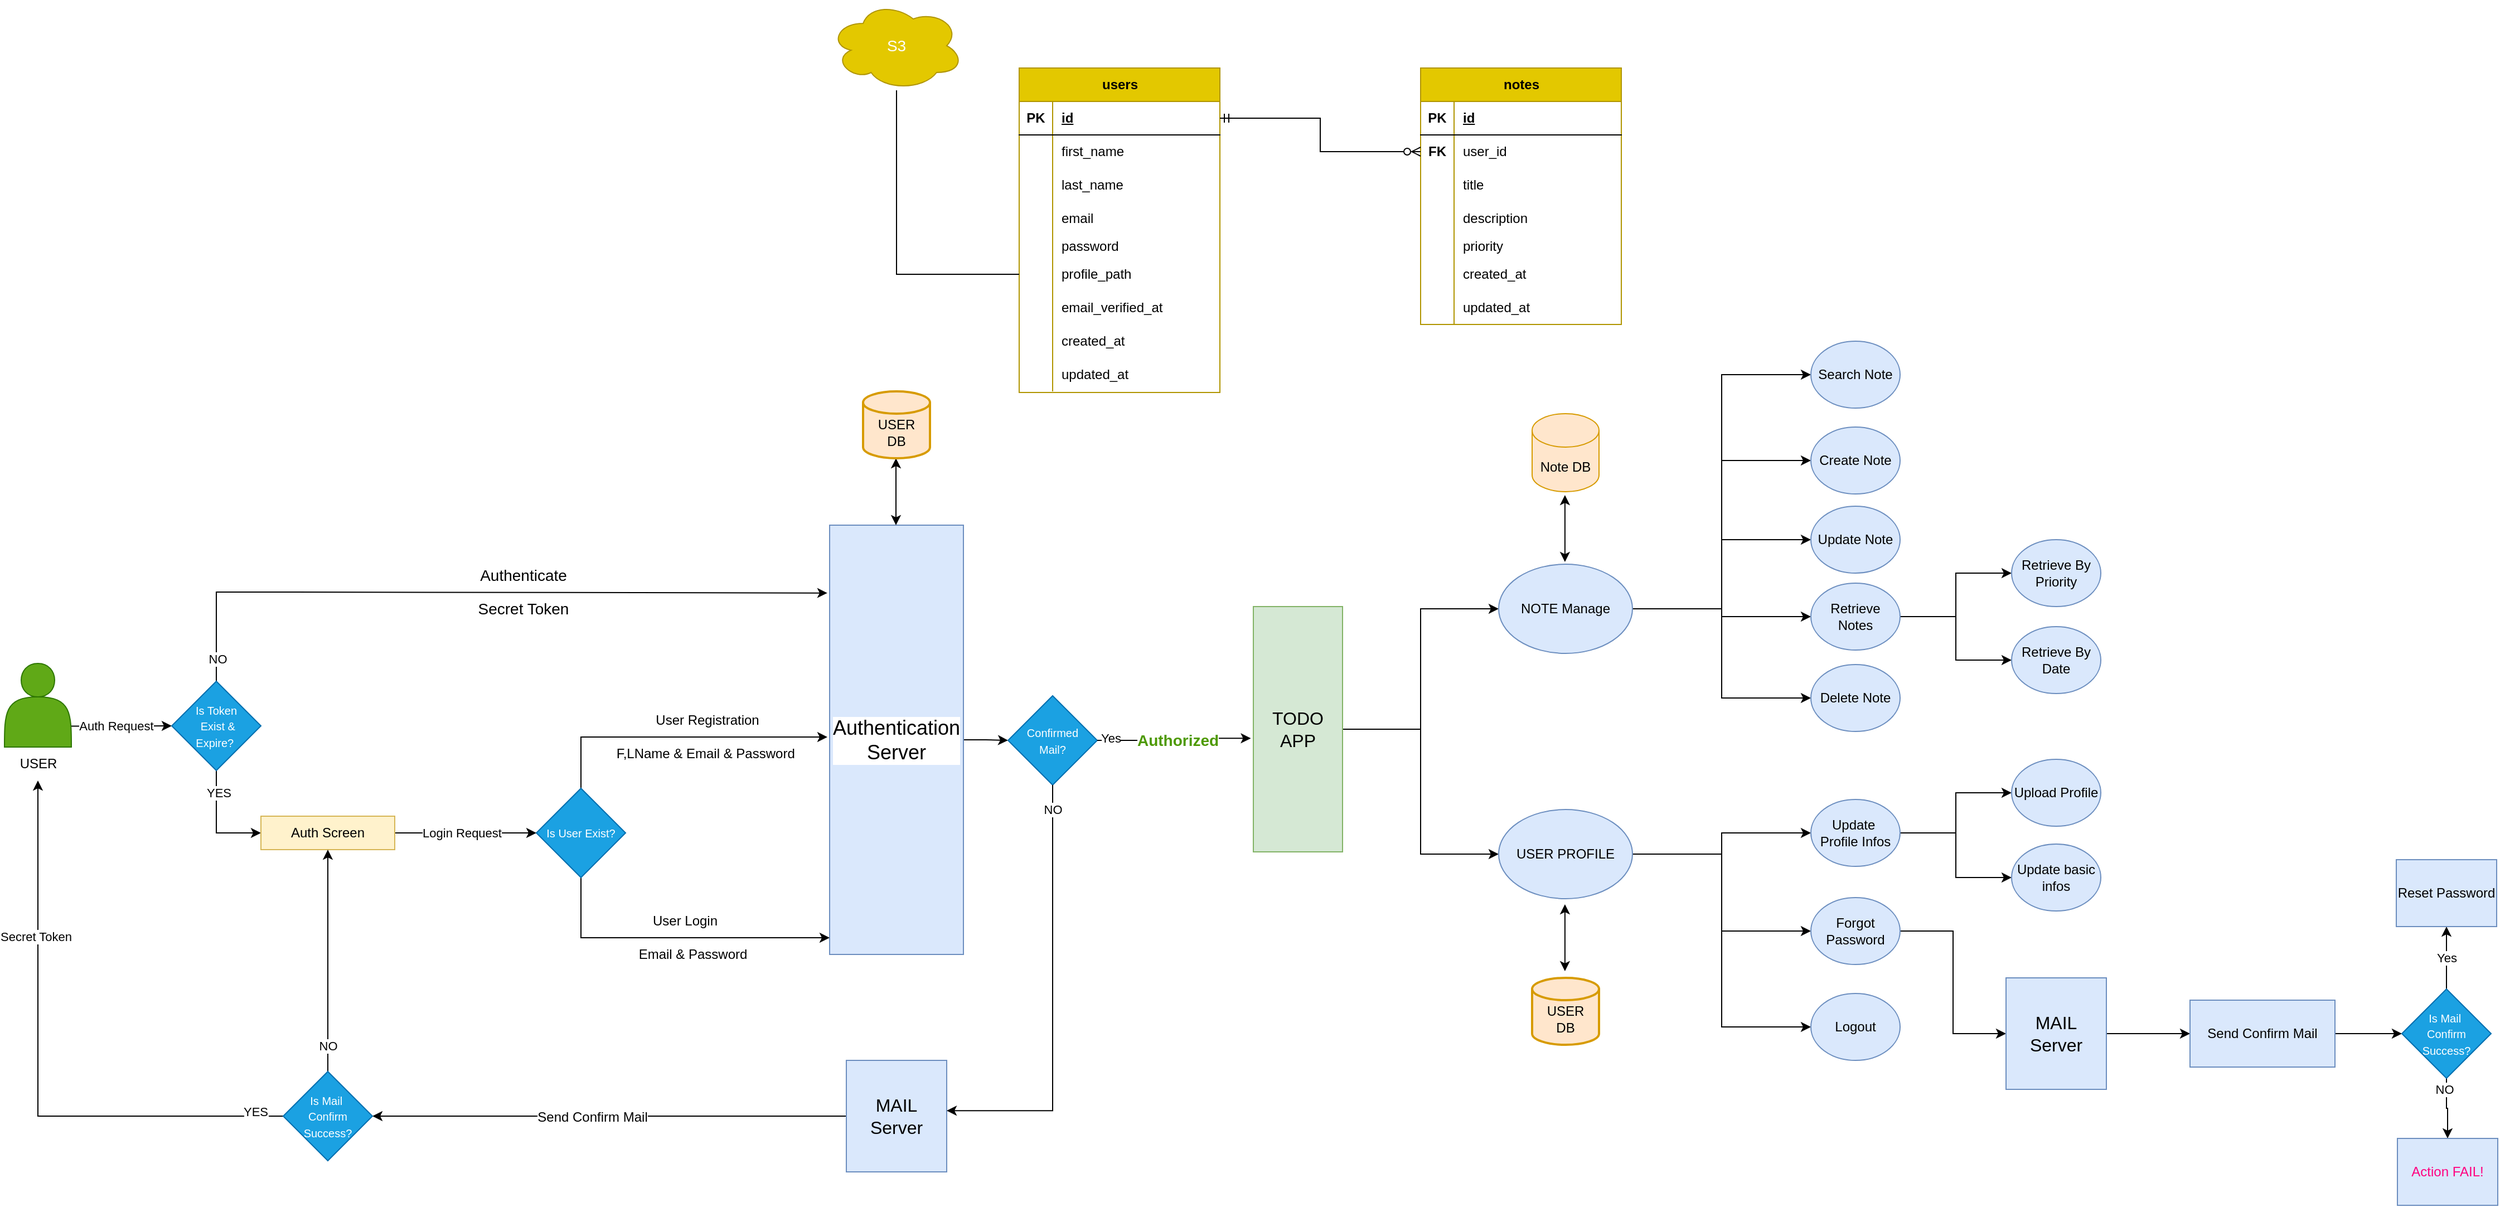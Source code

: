 <mxfile version="24.7.13">
  <diagram name="Page-1" id="9LBjDhXcqxdZdZAu7jUv">
    <mxGraphModel dx="1876" dy="1676" grid="1" gridSize="10" guides="1" tooltips="1" connect="1" arrows="1" fold="1" page="1" pageScale="1" pageWidth="850" pageHeight="1100" math="0" shadow="0">
      <root>
        <mxCell id="0" />
        <mxCell id="1" parent="0" />
        <mxCell id="25DXGSUmXVS9__8GqDEa-127" style="edgeStyle=orthogonalEdgeStyle;rounded=0;orthogonalLoop=1;jettySize=auto;html=1;exitX=1;exitY=0.75;exitDx=0;exitDy=0;entryX=0;entryY=0.5;entryDx=0;entryDy=0;" parent="1" source="25DXGSUmXVS9__8GqDEa-2" target="25DXGSUmXVS9__8GqDEa-125" edge="1">
          <mxGeometry relative="1" as="geometry">
            <Array as="points">
              <mxPoint x="-220" y="140" />
            </Array>
          </mxGeometry>
        </mxCell>
        <mxCell id="25DXGSUmXVS9__8GqDEa-165" value="Auth Request" style="edgeLabel;html=1;align=center;verticalAlign=middle;resizable=0;points=[];" parent="25DXGSUmXVS9__8GqDEa-127" vertex="1" connectable="0">
          <mxGeometry x="-0.267" relative="1" as="geometry">
            <mxPoint x="7" as="offset" />
          </mxGeometry>
        </mxCell>
        <mxCell id="25DXGSUmXVS9__8GqDEa-2" value="" style="shape=actor;whiteSpace=wrap;html=1;fillColor=#60a917;fontColor=#ffffff;strokeColor=#2D7600;" parent="1" vertex="1">
          <mxGeometry x="-290" y="84" width="60" height="75" as="geometry" />
        </mxCell>
        <mxCell id="ZvzzXFBq8UBPMC4j89Qv-6" style="edgeStyle=orthogonalEdgeStyle;rounded=0;orthogonalLoop=1;jettySize=auto;html=1;entryX=0;entryY=0.5;entryDx=0;entryDy=0;" parent="1" source="25DXGSUmXVS9__8GqDEa-11" target="ZvzzXFBq8UBPMC4j89Qv-1" edge="1">
          <mxGeometry relative="1" as="geometry" />
        </mxCell>
        <mxCell id="25DXGSUmXVS9__8GqDEa-11" value="&lt;font style=&quot;font-size: 18px;&quot;&gt;Authentication&lt;/font&gt;&lt;div&gt;&lt;font style=&quot;font-size: 18px;&quot;&gt;Server&lt;/font&gt;&lt;/div&gt;" style="rounded=0;whiteSpace=wrap;html=1;labelBackgroundColor=default;fillColor=#dae8fc;strokeColor=#6c8ebf;" parent="1" vertex="1">
          <mxGeometry x="450" y="-40" width="120" height="385" as="geometry" />
        </mxCell>
        <mxCell id="25DXGSUmXVS9__8GqDEa-37" value="USER" style="text;html=1;align=center;verticalAlign=middle;resizable=0;points=[];autosize=1;strokeColor=none;fillColor=none;" parent="1" vertex="1">
          <mxGeometry x="-290" y="159" width="60" height="30" as="geometry" />
        </mxCell>
        <mxCell id="25DXGSUmXVS9__8GqDEa-65" value="users" style="shape=table;startSize=30;container=1;collapsible=1;childLayout=tableLayout;fixedRows=1;rowLines=0;fontStyle=1;align=center;resizeLast=1;html=1;fillColor=#e3c800;fontColor=#000000;strokeColor=#B09500;" parent="1" vertex="1">
          <mxGeometry x="620" y="-450" width="180" height="291" as="geometry" />
        </mxCell>
        <mxCell id="25DXGSUmXVS9__8GqDEa-66" value="" style="shape=tableRow;horizontal=0;startSize=0;swimlaneHead=0;swimlaneBody=0;fillColor=none;collapsible=0;dropTarget=0;points=[[0,0.5],[1,0.5]];portConstraint=eastwest;top=0;left=0;right=0;bottom=1;" parent="25DXGSUmXVS9__8GqDEa-65" vertex="1">
          <mxGeometry y="30" width="180" height="30" as="geometry" />
        </mxCell>
        <mxCell id="25DXGSUmXVS9__8GqDEa-67" value="PK" style="shape=partialRectangle;connectable=0;fillColor=none;top=0;left=0;bottom=0;right=0;fontStyle=1;overflow=hidden;whiteSpace=wrap;html=1;" parent="25DXGSUmXVS9__8GqDEa-66" vertex="1">
          <mxGeometry width="30" height="30" as="geometry">
            <mxRectangle width="30" height="30" as="alternateBounds" />
          </mxGeometry>
        </mxCell>
        <mxCell id="25DXGSUmXVS9__8GqDEa-68" value="id" style="shape=partialRectangle;connectable=0;fillColor=none;top=0;left=0;bottom=0;right=0;align=left;spacingLeft=6;fontStyle=5;overflow=hidden;whiteSpace=wrap;html=1;" parent="25DXGSUmXVS9__8GqDEa-66" vertex="1">
          <mxGeometry x="30" width="150" height="30" as="geometry">
            <mxRectangle width="150" height="30" as="alternateBounds" />
          </mxGeometry>
        </mxCell>
        <mxCell id="25DXGSUmXVS9__8GqDEa-69" value="" style="shape=tableRow;horizontal=0;startSize=0;swimlaneHead=0;swimlaneBody=0;fillColor=none;collapsible=0;dropTarget=0;points=[[0,0.5],[1,0.5]];portConstraint=eastwest;top=0;left=0;right=0;bottom=0;" parent="25DXGSUmXVS9__8GqDEa-65" vertex="1">
          <mxGeometry y="60" width="180" height="30" as="geometry" />
        </mxCell>
        <mxCell id="25DXGSUmXVS9__8GqDEa-70" value="" style="shape=partialRectangle;connectable=0;fillColor=none;top=0;left=0;bottom=0;right=0;editable=1;overflow=hidden;whiteSpace=wrap;html=1;" parent="25DXGSUmXVS9__8GqDEa-69" vertex="1">
          <mxGeometry width="30" height="30" as="geometry">
            <mxRectangle width="30" height="30" as="alternateBounds" />
          </mxGeometry>
        </mxCell>
        <mxCell id="25DXGSUmXVS9__8GqDEa-71" value="first_name" style="shape=partialRectangle;connectable=0;fillColor=none;top=0;left=0;bottom=0;right=0;align=left;spacingLeft=6;overflow=hidden;whiteSpace=wrap;html=1;" parent="25DXGSUmXVS9__8GqDEa-69" vertex="1">
          <mxGeometry x="30" width="150" height="30" as="geometry">
            <mxRectangle width="150" height="30" as="alternateBounds" />
          </mxGeometry>
        </mxCell>
        <mxCell id="25DXGSUmXVS9__8GqDEa-281" value="" style="shape=tableRow;horizontal=0;startSize=0;swimlaneHead=0;swimlaneBody=0;fillColor=none;collapsible=0;dropTarget=0;points=[[0,0.5],[1,0.5]];portConstraint=eastwest;top=0;left=0;right=0;bottom=0;" parent="25DXGSUmXVS9__8GqDEa-65" vertex="1">
          <mxGeometry y="90" width="180" height="30" as="geometry" />
        </mxCell>
        <mxCell id="25DXGSUmXVS9__8GqDEa-282" value="" style="shape=partialRectangle;connectable=0;fillColor=none;top=0;left=0;bottom=0;right=0;editable=1;overflow=hidden;whiteSpace=wrap;html=1;" parent="25DXGSUmXVS9__8GqDEa-281" vertex="1">
          <mxGeometry width="30" height="30" as="geometry">
            <mxRectangle width="30" height="30" as="alternateBounds" />
          </mxGeometry>
        </mxCell>
        <mxCell id="25DXGSUmXVS9__8GqDEa-283" value="last_name" style="shape=partialRectangle;connectable=0;fillColor=none;top=0;left=0;bottom=0;right=0;align=left;spacingLeft=6;overflow=hidden;whiteSpace=wrap;html=1;" parent="25DXGSUmXVS9__8GqDEa-281" vertex="1">
          <mxGeometry x="30" width="150" height="30" as="geometry">
            <mxRectangle width="150" height="30" as="alternateBounds" />
          </mxGeometry>
        </mxCell>
        <mxCell id="25DXGSUmXVS9__8GqDEa-72" value="" style="shape=tableRow;horizontal=0;startSize=0;swimlaneHead=0;swimlaneBody=0;fillColor=none;collapsible=0;dropTarget=0;points=[[0,0.5],[1,0.5]];portConstraint=eastwest;top=0;left=0;right=0;bottom=0;" parent="25DXGSUmXVS9__8GqDEa-65" vertex="1">
          <mxGeometry y="120" width="180" height="30" as="geometry" />
        </mxCell>
        <mxCell id="25DXGSUmXVS9__8GqDEa-73" value="" style="shape=partialRectangle;connectable=0;fillColor=none;top=0;left=0;bottom=0;right=0;editable=1;overflow=hidden;whiteSpace=wrap;html=1;" parent="25DXGSUmXVS9__8GqDEa-72" vertex="1">
          <mxGeometry width="30" height="30" as="geometry">
            <mxRectangle width="30" height="30" as="alternateBounds" />
          </mxGeometry>
        </mxCell>
        <mxCell id="25DXGSUmXVS9__8GqDEa-74" value="email" style="shape=partialRectangle;connectable=0;fillColor=none;top=0;left=0;bottom=0;right=0;align=left;spacingLeft=6;overflow=hidden;whiteSpace=wrap;html=1;" parent="25DXGSUmXVS9__8GqDEa-72" vertex="1">
          <mxGeometry x="30" width="150" height="30" as="geometry">
            <mxRectangle width="150" height="30" as="alternateBounds" />
          </mxGeometry>
        </mxCell>
        <mxCell id="25DXGSUmXVS9__8GqDEa-78" value="" style="shape=tableRow;horizontal=0;startSize=0;swimlaneHead=0;swimlaneBody=0;fillColor=none;collapsible=0;dropTarget=0;points=[[0,0.5],[1,0.5]];portConstraint=eastwest;top=0;left=0;right=0;bottom=0;" parent="25DXGSUmXVS9__8GqDEa-65" vertex="1">
          <mxGeometry y="150" width="180" height="20" as="geometry" />
        </mxCell>
        <mxCell id="25DXGSUmXVS9__8GqDEa-79" value="" style="shape=partialRectangle;connectable=0;fillColor=none;top=0;left=0;bottom=0;right=0;editable=1;overflow=hidden;whiteSpace=wrap;html=1;" parent="25DXGSUmXVS9__8GqDEa-78" vertex="1">
          <mxGeometry width="30" height="20" as="geometry">
            <mxRectangle width="30" height="20" as="alternateBounds" />
          </mxGeometry>
        </mxCell>
        <mxCell id="25DXGSUmXVS9__8GqDEa-80" value="password" style="shape=partialRectangle;connectable=0;fillColor=none;top=0;left=0;bottom=0;right=0;align=left;spacingLeft=6;overflow=hidden;whiteSpace=wrap;html=1;" parent="25DXGSUmXVS9__8GqDEa-78" vertex="1">
          <mxGeometry x="30" width="150" height="20" as="geometry">
            <mxRectangle width="150" height="20" as="alternateBounds" />
          </mxGeometry>
        </mxCell>
        <mxCell id="25DXGSUmXVS9__8GqDEa-75" value="" style="shape=tableRow;horizontal=0;startSize=0;swimlaneHead=0;swimlaneBody=0;fillColor=none;collapsible=0;dropTarget=0;points=[[0,0.5],[1,0.5]];portConstraint=eastwest;top=0;left=0;right=0;bottom=0;" parent="25DXGSUmXVS9__8GqDEa-65" vertex="1">
          <mxGeometry y="170" width="180" height="30" as="geometry" />
        </mxCell>
        <mxCell id="25DXGSUmXVS9__8GqDEa-76" value="" style="shape=partialRectangle;connectable=0;fillColor=none;top=0;left=0;bottom=0;right=0;editable=1;overflow=hidden;whiteSpace=wrap;html=1;" parent="25DXGSUmXVS9__8GqDEa-75" vertex="1">
          <mxGeometry width="30" height="30" as="geometry">
            <mxRectangle width="30" height="30" as="alternateBounds" />
          </mxGeometry>
        </mxCell>
        <mxCell id="25DXGSUmXVS9__8GqDEa-77" value="profile_path" style="shape=partialRectangle;connectable=0;fillColor=none;top=0;left=0;bottom=0;right=0;align=left;spacingLeft=6;overflow=hidden;whiteSpace=wrap;html=1;" parent="25DXGSUmXVS9__8GqDEa-75" vertex="1">
          <mxGeometry x="30" width="150" height="30" as="geometry">
            <mxRectangle width="150" height="30" as="alternateBounds" />
          </mxGeometry>
        </mxCell>
        <mxCell id="WSLgMjREckrNI2W9BbeF-1" value="" style="shape=tableRow;horizontal=0;startSize=0;swimlaneHead=0;swimlaneBody=0;fillColor=none;collapsible=0;dropTarget=0;points=[[0,0.5],[1,0.5]];portConstraint=eastwest;top=0;left=0;right=0;bottom=0;" vertex="1" parent="25DXGSUmXVS9__8GqDEa-65">
          <mxGeometry y="200" width="180" height="30" as="geometry" />
        </mxCell>
        <mxCell id="WSLgMjREckrNI2W9BbeF-2" value="" style="shape=partialRectangle;connectable=0;fillColor=none;top=0;left=0;bottom=0;right=0;editable=1;overflow=hidden;whiteSpace=wrap;html=1;" vertex="1" parent="WSLgMjREckrNI2W9BbeF-1">
          <mxGeometry width="30" height="30" as="geometry">
            <mxRectangle width="30" height="30" as="alternateBounds" />
          </mxGeometry>
        </mxCell>
        <mxCell id="WSLgMjREckrNI2W9BbeF-3" value="email_verified_at" style="shape=partialRectangle;connectable=0;fillColor=none;top=0;left=0;bottom=0;right=0;align=left;spacingLeft=6;overflow=hidden;whiteSpace=wrap;html=1;" vertex="1" parent="WSLgMjREckrNI2W9BbeF-1">
          <mxGeometry x="30" width="150" height="30" as="geometry">
            <mxRectangle width="150" height="30" as="alternateBounds" />
          </mxGeometry>
        </mxCell>
        <mxCell id="25DXGSUmXVS9__8GqDEa-287" value="" style="shape=tableRow;horizontal=0;startSize=0;swimlaneHead=0;swimlaneBody=0;fillColor=none;collapsible=0;dropTarget=0;points=[[0,0.5],[1,0.5]];portConstraint=eastwest;top=0;left=0;right=0;bottom=0;" parent="25DXGSUmXVS9__8GqDEa-65" vertex="1">
          <mxGeometry y="230" width="180" height="30" as="geometry" />
        </mxCell>
        <mxCell id="25DXGSUmXVS9__8GqDEa-288" value="" style="shape=partialRectangle;connectable=0;fillColor=none;top=0;left=0;bottom=0;right=0;editable=1;overflow=hidden;whiteSpace=wrap;html=1;" parent="25DXGSUmXVS9__8GqDEa-287" vertex="1">
          <mxGeometry width="30" height="30" as="geometry">
            <mxRectangle width="30" height="30" as="alternateBounds" />
          </mxGeometry>
        </mxCell>
        <mxCell id="25DXGSUmXVS9__8GqDEa-289" value="created_at" style="shape=partialRectangle;connectable=0;fillColor=none;top=0;left=0;bottom=0;right=0;align=left;spacingLeft=6;overflow=hidden;whiteSpace=wrap;html=1;" parent="25DXGSUmXVS9__8GqDEa-287" vertex="1">
          <mxGeometry x="30" width="150" height="30" as="geometry">
            <mxRectangle width="150" height="30" as="alternateBounds" />
          </mxGeometry>
        </mxCell>
        <mxCell id="25DXGSUmXVS9__8GqDEa-290" value="" style="shape=tableRow;horizontal=0;startSize=0;swimlaneHead=0;swimlaneBody=0;fillColor=none;collapsible=0;dropTarget=0;points=[[0,0.5],[1,0.5]];portConstraint=eastwest;top=0;left=0;right=0;bottom=0;" parent="25DXGSUmXVS9__8GqDEa-65" vertex="1">
          <mxGeometry y="260" width="180" height="30" as="geometry" />
        </mxCell>
        <mxCell id="25DXGSUmXVS9__8GqDEa-291" value="" style="shape=partialRectangle;connectable=0;fillColor=none;top=0;left=0;bottom=0;right=0;editable=1;overflow=hidden;whiteSpace=wrap;html=1;" parent="25DXGSUmXVS9__8GqDEa-290" vertex="1">
          <mxGeometry width="30" height="30" as="geometry">
            <mxRectangle width="30" height="30" as="alternateBounds" />
          </mxGeometry>
        </mxCell>
        <mxCell id="25DXGSUmXVS9__8GqDEa-292" value="updated_at" style="shape=partialRectangle;connectable=0;fillColor=none;top=0;left=0;bottom=0;right=0;align=left;spacingLeft=6;overflow=hidden;whiteSpace=wrap;html=1;" parent="25DXGSUmXVS9__8GqDEa-290" vertex="1">
          <mxGeometry x="30" width="150" height="30" as="geometry">
            <mxRectangle width="150" height="30" as="alternateBounds" />
          </mxGeometry>
        </mxCell>
        <mxCell id="25DXGSUmXVS9__8GqDEa-88" value="" style="endArrow=classic;startArrow=classic;html=1;rounded=0;" parent="1" edge="1">
          <mxGeometry width="50" height="50" relative="1" as="geometry">
            <mxPoint x="509.5" y="-40" as="sourcePoint" />
            <mxPoint x="509.5" y="-100" as="targetPoint" />
            <Array as="points">
              <mxPoint x="509.5" y="-70" />
            </Array>
          </mxGeometry>
        </mxCell>
        <mxCell id="25DXGSUmXVS9__8GqDEa-90" value="&lt;div&gt;&lt;br&gt;&lt;/div&gt;USER　DB" style="strokeWidth=2;html=1;shape=mxgraph.flowchart.database;whiteSpace=wrap;fillColor=#ffe6cc;strokeColor=#d79b00;" parent="1" vertex="1">
          <mxGeometry x="480" y="-160" width="60" height="60" as="geometry" />
        </mxCell>
        <mxCell id="25DXGSUmXVS9__8GqDEa-106" style="edgeStyle=orthogonalEdgeStyle;rounded=0;orthogonalLoop=1;jettySize=auto;html=1;exitX=0.5;exitY=0;exitDx=0;exitDy=0;" parent="1" source="25DXGSUmXVS9__8GqDEa-101" edge="1">
          <mxGeometry relative="1" as="geometry">
            <mxPoint x="448" y="150" as="targetPoint" />
            <mxPoint x="230" y="190" as="sourcePoint" />
            <Array as="points">
              <mxPoint x="227" y="150" />
            </Array>
          </mxGeometry>
        </mxCell>
        <mxCell id="25DXGSUmXVS9__8GqDEa-107" style="edgeStyle=orthogonalEdgeStyle;rounded=0;orthogonalLoop=1;jettySize=auto;html=1;" parent="1" source="25DXGSUmXVS9__8GqDEa-101" edge="1">
          <mxGeometry relative="1" as="geometry">
            <mxPoint x="450" y="330" as="targetPoint" />
            <Array as="points">
              <mxPoint x="227" y="330" />
              <mxPoint x="450" y="330" />
            </Array>
          </mxGeometry>
        </mxCell>
        <mxCell id="25DXGSUmXVS9__8GqDEa-101" value="&lt;font style=&quot;font-size: 10px;&quot;&gt;Is User Exist?&lt;/font&gt;" style="rhombus;whiteSpace=wrap;html=1;fillColor=#1ba1e2;strokeColor=#006EAF;fontColor=#ffffff;" parent="1" vertex="1">
          <mxGeometry x="187" y="196" width="80" height="80" as="geometry" />
        </mxCell>
        <mxCell id="25DXGSUmXVS9__8GqDEa-113" value="User Registration" style="text;html=1;align=center;verticalAlign=middle;resizable=0;points=[];autosize=1;strokeColor=none;fillColor=none;" parent="1" vertex="1">
          <mxGeometry x="280" y="120" width="120" height="30" as="geometry" />
        </mxCell>
        <mxCell id="25DXGSUmXVS9__8GqDEa-114" value="User Login" style="text;html=1;align=center;verticalAlign=middle;resizable=0;points=[];autosize=1;strokeColor=none;fillColor=none;" parent="1" vertex="1">
          <mxGeometry x="280" y="300" width="80" height="30" as="geometry" />
        </mxCell>
        <mxCell id="25DXGSUmXVS9__8GqDEa-116" value="F,LName &amp;amp; Email &amp;amp; Password&amp;nbsp;" style="text;html=1;align=center;verticalAlign=middle;resizable=0;points=[];autosize=1;strokeColor=none;fillColor=none;" parent="1" vertex="1">
          <mxGeometry x="245" y="150" width="190" height="30" as="geometry" />
        </mxCell>
        <mxCell id="25DXGSUmXVS9__8GqDEa-117" value="Email &amp;amp; Password" style="text;html=1;align=center;verticalAlign=middle;resizable=0;points=[];autosize=1;strokeColor=none;fillColor=none;" parent="1" vertex="1">
          <mxGeometry x="267" y="330" width="120" height="30" as="geometry" />
        </mxCell>
        <mxCell id="25DXGSUmXVS9__8GqDEa-130" style="edgeStyle=orthogonalEdgeStyle;rounded=0;orthogonalLoop=1;jettySize=auto;html=1;entryX=-0.017;entryY=0.158;entryDx=0;entryDy=0;entryPerimeter=0;" parent="1" source="25DXGSUmXVS9__8GqDEa-125" target="25DXGSUmXVS9__8GqDEa-11" edge="1">
          <mxGeometry relative="1" as="geometry">
            <mxPoint x="430" y="20" as="targetPoint" />
            <Array as="points">
              <mxPoint x="-30" y="20" />
              <mxPoint x="70" y="20" />
            </Array>
          </mxGeometry>
        </mxCell>
        <mxCell id="25DXGSUmXVS9__8GqDEa-134" value="NO" style="edgeLabel;html=1;align=center;verticalAlign=middle;resizable=0;points=[];" parent="25DXGSUmXVS9__8GqDEa-130" vertex="1" connectable="0">
          <mxGeometry x="-0.933" y="-1" relative="1" as="geometry">
            <mxPoint y="1" as="offset" />
          </mxGeometry>
        </mxCell>
        <mxCell id="25DXGSUmXVS9__8GqDEa-160" style="edgeStyle=orthogonalEdgeStyle;rounded=0;orthogonalLoop=1;jettySize=auto;html=1;exitX=0.5;exitY=1;exitDx=0;exitDy=0;entryX=0;entryY=0.5;entryDx=0;entryDy=0;" parent="1" source="25DXGSUmXVS9__8GqDEa-125" target="25DXGSUmXVS9__8GqDEa-159" edge="1">
          <mxGeometry relative="1" as="geometry">
            <mxPoint x="-100" y="280" as="targetPoint" />
          </mxGeometry>
        </mxCell>
        <mxCell id="25DXGSUmXVS9__8GqDEa-163" value="YES" style="edgeLabel;html=1;align=center;verticalAlign=middle;resizable=0;points=[];" parent="25DXGSUmXVS9__8GqDEa-160" vertex="1" connectable="0">
          <mxGeometry x="-0.615" y="2" relative="1" as="geometry">
            <mxPoint y="1" as="offset" />
          </mxGeometry>
        </mxCell>
        <mxCell id="25DXGSUmXVS9__8GqDEa-125" value="&lt;font style=&quot;font-size: 10px;&quot;&gt;Is Token&lt;/font&gt;&lt;div&gt;&lt;font style=&quot;font-size: 10px;&quot;&gt;&amp;nbsp;Exist &amp;amp;&lt;/font&gt;&lt;/div&gt;&lt;div&gt;&lt;font style=&quot;font-size: 10px;&quot;&gt;Expire?&amp;nbsp;&lt;/font&gt;&lt;/div&gt;" style="rhombus;whiteSpace=wrap;html=1;fillColor=#1ba1e2;fontColor=#ffffff;strokeColor=#006EAF;" parent="1" vertex="1">
          <mxGeometry x="-140" y="100" width="80" height="80" as="geometry" />
        </mxCell>
        <mxCell id="25DXGSUmXVS9__8GqDEa-161" style="edgeStyle=orthogonalEdgeStyle;rounded=0;orthogonalLoop=1;jettySize=auto;html=1;entryX=0;entryY=0.5;entryDx=0;entryDy=0;" parent="1" source="25DXGSUmXVS9__8GqDEa-159" target="25DXGSUmXVS9__8GqDEa-101" edge="1">
          <mxGeometry relative="1" as="geometry" />
        </mxCell>
        <mxCell id="25DXGSUmXVS9__8GqDEa-162" value="Login Request" style="edgeLabel;html=1;align=center;verticalAlign=middle;resizable=0;points=[];" parent="25DXGSUmXVS9__8GqDEa-161" vertex="1" connectable="0">
          <mxGeometry x="-0.215" relative="1" as="geometry">
            <mxPoint x="10" as="offset" />
          </mxGeometry>
        </mxCell>
        <mxCell id="25DXGSUmXVS9__8GqDEa-159" value="Auth Screen" style="rounded=0;whiteSpace=wrap;html=1;fillColor=#fff2cc;strokeColor=#d6b656;" parent="1" vertex="1">
          <mxGeometry x="-60" y="221" width="120" height="30" as="geometry" />
        </mxCell>
        <mxCell id="25DXGSUmXVS9__8GqDEa-177" style="edgeStyle=orthogonalEdgeStyle;rounded=0;orthogonalLoop=1;jettySize=auto;html=1;" parent="1" source="25DXGSUmXVS9__8GqDEa-167" target="25DXGSUmXVS9__8GqDEa-176" edge="1">
          <mxGeometry relative="1" as="geometry" />
        </mxCell>
        <mxCell id="25DXGSUmXVS9__8GqDEa-178" style="edgeStyle=orthogonalEdgeStyle;rounded=0;orthogonalLoop=1;jettySize=auto;html=1;entryX=0;entryY=0.5;entryDx=0;entryDy=0;" parent="1" source="25DXGSUmXVS9__8GqDEa-167" target="25DXGSUmXVS9__8GqDEa-175" edge="1">
          <mxGeometry relative="1" as="geometry" />
        </mxCell>
        <mxCell id="25DXGSUmXVS9__8GqDEa-167" value="&lt;font size=&quot;3&quot;&gt;TODO APP&lt;/font&gt;" style="rounded=0;whiteSpace=wrap;html=1;fillColor=#d5e8d4;strokeColor=#82b366;" parent="1" vertex="1">
          <mxGeometry x="830" y="33" width="80" height="220" as="geometry" />
        </mxCell>
        <mxCell id="25DXGSUmXVS9__8GqDEa-171" value="&lt;font style=&quot;font-size: 14px;&quot;&gt;Authenticate&lt;/font&gt;" style="text;html=1;align=center;verticalAlign=middle;resizable=0;points=[];autosize=1;strokeColor=none;fillColor=none;" parent="1" vertex="1">
          <mxGeometry x="125" y="-10" width="100" height="30" as="geometry" />
        </mxCell>
        <mxCell id="25DXGSUmXVS9__8GqDEa-172" value="&lt;font style=&quot;font-size: 14px;&quot;&gt;Secret Token&lt;/font&gt;" style="text;html=1;align=center;verticalAlign=middle;resizable=0;points=[];autosize=1;strokeColor=none;fillColor=none;" parent="1" vertex="1">
          <mxGeometry x="125" y="20" width="100" height="30" as="geometry" />
        </mxCell>
        <mxCell id="25DXGSUmXVS9__8GqDEa-196" style="edgeStyle=orthogonalEdgeStyle;rounded=0;orthogonalLoop=1;jettySize=auto;html=1;entryX=0;entryY=0.5;entryDx=0;entryDy=0;" parent="1" source="25DXGSUmXVS9__8GqDEa-175" target="25DXGSUmXVS9__8GqDEa-184" edge="1">
          <mxGeometry relative="1" as="geometry">
            <mxPoint x="1280" y="-100" as="targetPoint" />
          </mxGeometry>
        </mxCell>
        <mxCell id="25DXGSUmXVS9__8GqDEa-200" style="edgeStyle=orthogonalEdgeStyle;rounded=0;orthogonalLoop=1;jettySize=auto;html=1;" parent="1" source="25DXGSUmXVS9__8GqDEa-175" target="25DXGSUmXVS9__8GqDEa-185" edge="1">
          <mxGeometry relative="1" as="geometry" />
        </mxCell>
        <mxCell id="25DXGSUmXVS9__8GqDEa-201" style="edgeStyle=orthogonalEdgeStyle;rounded=0;orthogonalLoop=1;jettySize=auto;html=1;" parent="1" source="25DXGSUmXVS9__8GqDEa-175" target="25DXGSUmXVS9__8GqDEa-186" edge="1">
          <mxGeometry relative="1" as="geometry" />
        </mxCell>
        <mxCell id="25DXGSUmXVS9__8GqDEa-202" style="edgeStyle=orthogonalEdgeStyle;rounded=0;orthogonalLoop=1;jettySize=auto;html=1;entryX=0;entryY=0.5;entryDx=0;entryDy=0;" parent="1" source="25DXGSUmXVS9__8GqDEa-175" target="25DXGSUmXVS9__8GqDEa-187" edge="1">
          <mxGeometry relative="1" as="geometry" />
        </mxCell>
        <mxCell id="25DXGSUmXVS9__8GqDEa-304" style="edgeStyle=orthogonalEdgeStyle;rounded=0;orthogonalLoop=1;jettySize=auto;html=1;entryX=0;entryY=0.5;entryDx=0;entryDy=0;" parent="1" source="25DXGSUmXVS9__8GqDEa-175" target="25DXGSUmXVS9__8GqDEa-303" edge="1">
          <mxGeometry relative="1" as="geometry" />
        </mxCell>
        <mxCell id="25DXGSUmXVS9__8GqDEa-175" value="NOTE Manage" style="ellipse;whiteSpace=wrap;html=1;fillColor=#dae8fc;strokeColor=#6c8ebf;" parent="1" vertex="1">
          <mxGeometry x="1050" y="-5" width="120" height="80" as="geometry" />
        </mxCell>
        <mxCell id="25DXGSUmXVS9__8GqDEa-205" style="edgeStyle=orthogonalEdgeStyle;rounded=0;orthogonalLoop=1;jettySize=auto;html=1;entryX=0;entryY=0.5;entryDx=0;entryDy=0;" parent="1" source="25DXGSUmXVS9__8GqDEa-176" target="25DXGSUmXVS9__8GqDEa-191" edge="1">
          <mxGeometry relative="1" as="geometry" />
        </mxCell>
        <mxCell id="25DXGSUmXVS9__8GqDEa-206" style="edgeStyle=orthogonalEdgeStyle;rounded=0;orthogonalLoop=1;jettySize=auto;html=1;entryX=0;entryY=0.5;entryDx=0;entryDy=0;" parent="1" source="25DXGSUmXVS9__8GqDEa-176" target="25DXGSUmXVS9__8GqDEa-192" edge="1">
          <mxGeometry relative="1" as="geometry" />
        </mxCell>
        <mxCell id="25DXGSUmXVS9__8GqDEa-210" style="edgeStyle=orthogonalEdgeStyle;rounded=0;orthogonalLoop=1;jettySize=auto;html=1;entryX=0;entryY=0.5;entryDx=0;entryDy=0;" parent="1" source="25DXGSUmXVS9__8GqDEa-176" target="25DXGSUmXVS9__8GqDEa-209" edge="1">
          <mxGeometry relative="1" as="geometry" />
        </mxCell>
        <mxCell id="25DXGSUmXVS9__8GqDEa-176" value="USER PROFILE" style="ellipse;whiteSpace=wrap;html=1;fillColor=#dae8fc;strokeColor=#6c8ebf;" parent="1" vertex="1">
          <mxGeometry x="1050" y="215" width="120" height="80" as="geometry" />
        </mxCell>
        <mxCell id="25DXGSUmXVS9__8GqDEa-179" value="Note DB" style="shape=cylinder3;whiteSpace=wrap;html=1;boundedLbl=1;backgroundOutline=1;size=15;fillColor=#ffe6cc;strokeColor=#d79b00;" parent="1" vertex="1">
          <mxGeometry x="1080" y="-140" width="60" height="70" as="geometry" />
        </mxCell>
        <mxCell id="25DXGSUmXVS9__8GqDEa-180" value="" style="endArrow=classic;startArrow=classic;html=1;rounded=0;" parent="1" edge="1">
          <mxGeometry width="50" height="50" relative="1" as="geometry">
            <mxPoint x="1109.44" y="-7" as="sourcePoint" />
            <mxPoint x="1109.44" y="-67" as="targetPoint" />
            <Array as="points">
              <mxPoint x="1109.44" y="-37" />
            </Array>
          </mxGeometry>
        </mxCell>
        <mxCell id="25DXGSUmXVS9__8GqDEa-181" value="&lt;div&gt;&lt;br&gt;&lt;/div&gt;USER　DB" style="strokeWidth=2;html=1;shape=mxgraph.flowchart.database;whiteSpace=wrap;fillColor=#ffe6cc;strokeColor=#d79b00;" parent="1" vertex="1">
          <mxGeometry x="1080" y="366" width="60" height="60" as="geometry" />
        </mxCell>
        <mxCell id="25DXGSUmXVS9__8GqDEa-182" value="" style="endArrow=classic;startArrow=classic;html=1;rounded=0;" parent="1" edge="1">
          <mxGeometry width="50" height="50" relative="1" as="geometry">
            <mxPoint x="1109.44" y="360" as="sourcePoint" />
            <mxPoint x="1109.44" y="300" as="targetPoint" />
            <Array as="points">
              <mxPoint x="1109.44" y="330" />
            </Array>
          </mxGeometry>
        </mxCell>
        <mxCell id="25DXGSUmXVS9__8GqDEa-184" value="Create Note" style="ellipse;whiteSpace=wrap;html=1;fillColor=#dae8fc;strokeColor=#6c8ebf;" parent="1" vertex="1">
          <mxGeometry x="1330" y="-128" width="80" height="60" as="geometry" />
        </mxCell>
        <mxCell id="25DXGSUmXVS9__8GqDEa-185" value="Update Note" style="ellipse;whiteSpace=wrap;html=1;fillColor=#dae8fc;strokeColor=#6c8ebf;" parent="1" vertex="1">
          <mxGeometry x="1330" y="-57" width="80" height="60" as="geometry" />
        </mxCell>
        <mxCell id="25DXGSUmXVS9__8GqDEa-203" style="edgeStyle=orthogonalEdgeStyle;rounded=0;orthogonalLoop=1;jettySize=auto;html=1;entryX=0;entryY=0.5;entryDx=0;entryDy=0;" parent="1" source="25DXGSUmXVS9__8GqDEa-186" target="25DXGSUmXVS9__8GqDEa-189" edge="1">
          <mxGeometry relative="1" as="geometry" />
        </mxCell>
        <mxCell id="25DXGSUmXVS9__8GqDEa-204" style="edgeStyle=orthogonalEdgeStyle;rounded=0;orthogonalLoop=1;jettySize=auto;html=1;entryX=0;entryY=0.5;entryDx=0;entryDy=0;" parent="1" source="25DXGSUmXVS9__8GqDEa-186" target="25DXGSUmXVS9__8GqDEa-190" edge="1">
          <mxGeometry relative="1" as="geometry" />
        </mxCell>
        <mxCell id="25DXGSUmXVS9__8GqDEa-186" value="Retrieve Notes" style="ellipse;whiteSpace=wrap;html=1;fillColor=#dae8fc;strokeColor=#6c8ebf;" parent="1" vertex="1">
          <mxGeometry x="1330" y="12" width="80" height="60" as="geometry" />
        </mxCell>
        <mxCell id="25DXGSUmXVS9__8GqDEa-187" value="Delete Note" style="ellipse;whiteSpace=wrap;html=1;fillColor=#dae8fc;strokeColor=#6c8ebf;" parent="1" vertex="1">
          <mxGeometry x="1330" y="85" width="80" height="60" as="geometry" />
        </mxCell>
        <mxCell id="25DXGSUmXVS9__8GqDEa-189" value="Retrieve By Priority" style="ellipse;whiteSpace=wrap;html=1;fillColor=#dae8fc;strokeColor=#6c8ebf;" parent="1" vertex="1">
          <mxGeometry x="1510" y="-27" width="80" height="60" as="geometry" />
        </mxCell>
        <mxCell id="25DXGSUmXVS9__8GqDEa-190" value="Retrieve By Date" style="ellipse;whiteSpace=wrap;html=1;fillColor=#dae8fc;strokeColor=#6c8ebf;" parent="1" vertex="1">
          <mxGeometry x="1510" y="51" width="80" height="60" as="geometry" />
        </mxCell>
        <mxCell id="25DXGSUmXVS9__8GqDEa-207" style="edgeStyle=orthogonalEdgeStyle;rounded=0;orthogonalLoop=1;jettySize=auto;html=1;entryX=0;entryY=0.5;entryDx=0;entryDy=0;" parent="1" source="25DXGSUmXVS9__8GqDEa-191" target="25DXGSUmXVS9__8GqDEa-193" edge="1">
          <mxGeometry relative="1" as="geometry" />
        </mxCell>
        <mxCell id="25DXGSUmXVS9__8GqDEa-208" style="edgeStyle=orthogonalEdgeStyle;rounded=0;orthogonalLoop=1;jettySize=auto;html=1;entryX=0;entryY=0.5;entryDx=0;entryDy=0;" parent="1" source="25DXGSUmXVS9__8GqDEa-191" target="25DXGSUmXVS9__8GqDEa-194" edge="1">
          <mxGeometry relative="1" as="geometry" />
        </mxCell>
        <mxCell id="25DXGSUmXVS9__8GqDEa-191" value="Update&amp;nbsp;&lt;div&gt;Profile Infos&lt;/div&gt;" style="ellipse;whiteSpace=wrap;html=1;fillColor=#dae8fc;strokeColor=#6c8ebf;" parent="1" vertex="1">
          <mxGeometry x="1330" y="206" width="80" height="60" as="geometry" />
        </mxCell>
        <mxCell id="25DXGSUmXVS9__8GqDEa-222" style="edgeStyle=orthogonalEdgeStyle;rounded=0;orthogonalLoop=1;jettySize=auto;html=1;entryX=0;entryY=0.5;entryDx=0;entryDy=0;" parent="1" source="25DXGSUmXVS9__8GqDEa-192" target="25DXGSUmXVS9__8GqDEa-221" edge="1">
          <mxGeometry relative="1" as="geometry" />
        </mxCell>
        <mxCell id="25DXGSUmXVS9__8GqDEa-192" value="Forgot Password" style="ellipse;whiteSpace=wrap;html=1;fillColor=#dae8fc;strokeColor=#6c8ebf;" parent="1" vertex="1">
          <mxGeometry x="1330" y="294" width="80" height="60" as="geometry" />
        </mxCell>
        <mxCell id="25DXGSUmXVS9__8GqDEa-193" value="Upload Profile" style="ellipse;whiteSpace=wrap;html=1;fillColor=#dae8fc;strokeColor=#6c8ebf;" parent="1" vertex="1">
          <mxGeometry x="1510" y="170" width="80" height="60" as="geometry" />
        </mxCell>
        <mxCell id="25DXGSUmXVS9__8GqDEa-194" value="Update basic infos" style="ellipse;whiteSpace=wrap;html=1;fillColor=#dae8fc;strokeColor=#6c8ebf;" parent="1" vertex="1">
          <mxGeometry x="1510" y="246" width="80" height="60" as="geometry" />
        </mxCell>
        <mxCell id="25DXGSUmXVS9__8GqDEa-209" value="Logout" style="ellipse;whiteSpace=wrap;html=1;fillColor=#dae8fc;strokeColor=#6c8ebf;" parent="1" vertex="1">
          <mxGeometry x="1330" y="380" width="80" height="60" as="geometry" />
        </mxCell>
        <mxCell id="25DXGSUmXVS9__8GqDEa-213" style="edgeStyle=orthogonalEdgeStyle;rounded=0;orthogonalLoop=1;jettySize=auto;html=1;entryX=1;entryY=0.5;entryDx=0;entryDy=0;" parent="1" source="25DXGSUmXVS9__8GqDEa-211" target="25DXGSUmXVS9__8GqDEa-212" edge="1">
          <mxGeometry relative="1" as="geometry" />
        </mxCell>
        <mxCell id="25DXGSUmXVS9__8GqDEa-214" value="&lt;font style=&quot;font-size: 12px;&quot;&gt;Send Confirm Mail&lt;/font&gt;" style="edgeLabel;html=1;align=center;verticalAlign=middle;resizable=0;points=[];" parent="25DXGSUmXVS9__8GqDEa-213" vertex="1" connectable="0">
          <mxGeometry x="0.075" y="1" relative="1" as="geometry">
            <mxPoint as="offset" />
          </mxGeometry>
        </mxCell>
        <mxCell id="25DXGSUmXVS9__8GqDEa-211" value="&lt;font size=&quot;3&quot;&gt;MAIL Server&lt;/font&gt;" style="rounded=0;whiteSpace=wrap;html=1;fillColor=#dae8fc;strokeColor=#6c8ebf;" parent="1" vertex="1">
          <mxGeometry x="465" y="440" width="90" height="100" as="geometry" />
        </mxCell>
        <mxCell id="25DXGSUmXVS9__8GqDEa-215" style="edgeStyle=orthogonalEdgeStyle;rounded=0;orthogonalLoop=1;jettySize=auto;html=1;entryX=0.5;entryY=1;entryDx=0;entryDy=0;" parent="1" source="25DXGSUmXVS9__8GqDEa-212" target="25DXGSUmXVS9__8GqDEa-159" edge="1">
          <mxGeometry relative="1" as="geometry" />
        </mxCell>
        <mxCell id="25DXGSUmXVS9__8GqDEa-216" value="NO" style="edgeLabel;html=1;align=center;verticalAlign=middle;resizable=0;points=[];" parent="25DXGSUmXVS9__8GqDEa-215" vertex="1" connectable="0">
          <mxGeometry x="-0.139" y="1" relative="1" as="geometry">
            <mxPoint x="1" y="62" as="offset" />
          </mxGeometry>
        </mxCell>
        <mxCell id="25DXGSUmXVS9__8GqDEa-217" style="edgeStyle=orthogonalEdgeStyle;rounded=0;orthogonalLoop=1;jettySize=auto;html=1;" parent="1" source="25DXGSUmXVS9__8GqDEa-212" target="25DXGSUmXVS9__8GqDEa-37" edge="1">
          <mxGeometry relative="1" as="geometry" />
        </mxCell>
        <mxCell id="25DXGSUmXVS9__8GqDEa-218" value="YES" style="edgeLabel;html=1;align=center;verticalAlign=middle;resizable=0;points=[];" parent="25DXGSUmXVS9__8GqDEa-217" vertex="1" connectable="0">
          <mxGeometry x="-0.904" y="-4" relative="1" as="geometry">
            <mxPoint as="offset" />
          </mxGeometry>
        </mxCell>
        <mxCell id="25DXGSUmXVS9__8GqDEa-219" value="Secret Token" style="edgeLabel;html=1;align=center;verticalAlign=middle;resizable=0;points=[];" parent="25DXGSUmXVS9__8GqDEa-217" vertex="1" connectable="0">
          <mxGeometry x="0.461" y="2" relative="1" as="geometry">
            <mxPoint y="-1" as="offset" />
          </mxGeometry>
        </mxCell>
        <mxCell id="25DXGSUmXVS9__8GqDEa-212" value="&lt;span style=&quot;font-size: 10px;&quot;&gt;Is Mail&amp;nbsp;&lt;/span&gt;&lt;div&gt;&lt;span style=&quot;font-size: 10px;&quot;&gt;Confirm&lt;/span&gt;&lt;div&gt;&lt;span style=&quot;font-size: 10px;&quot;&gt;Success?&lt;/span&gt;&lt;/div&gt;&lt;/div&gt;" style="rhombus;whiteSpace=wrap;html=1;fillColor=#1ba1e2;fontColor=#ffffff;strokeColor=#006EAF;" parent="1" vertex="1">
          <mxGeometry x="-40" y="450" width="80" height="80" as="geometry" />
        </mxCell>
        <mxCell id="25DXGSUmXVS9__8GqDEa-225" style="edgeStyle=orthogonalEdgeStyle;rounded=0;orthogonalLoop=1;jettySize=auto;html=1;entryX=0;entryY=0.5;entryDx=0;entryDy=0;" parent="1" source="25DXGSUmXVS9__8GqDEa-221" target="25DXGSUmXVS9__8GqDEa-224" edge="1">
          <mxGeometry relative="1" as="geometry" />
        </mxCell>
        <mxCell id="25DXGSUmXVS9__8GqDEa-221" value="&lt;font size=&quot;3&quot;&gt;MAIL Server&lt;/font&gt;" style="rounded=0;whiteSpace=wrap;html=1;fillColor=#dae8fc;strokeColor=#6c8ebf;" parent="1" vertex="1">
          <mxGeometry x="1505" y="366" width="90" height="100" as="geometry" />
        </mxCell>
        <mxCell id="25DXGSUmXVS9__8GqDEa-227" style="edgeStyle=orthogonalEdgeStyle;rounded=0;orthogonalLoop=1;jettySize=auto;html=1;entryX=0;entryY=0.5;entryDx=0;entryDy=0;" parent="1" source="25DXGSUmXVS9__8GqDEa-224" target="25DXGSUmXVS9__8GqDEa-226" edge="1">
          <mxGeometry relative="1" as="geometry" />
        </mxCell>
        <mxCell id="25DXGSUmXVS9__8GqDEa-224" value="Send Confirm Mail" style="rounded=0;whiteSpace=wrap;html=1;fillColor=#dae8fc;strokeColor=#6c8ebf;" parent="1" vertex="1">
          <mxGeometry x="1670" y="386" width="130" height="60" as="geometry" />
        </mxCell>
        <mxCell id="25DXGSUmXVS9__8GqDEa-230" value="Yes" style="edgeStyle=orthogonalEdgeStyle;rounded=0;orthogonalLoop=1;jettySize=auto;html=1;entryX=0.5;entryY=1;entryDx=0;entryDy=0;" parent="1" source="25DXGSUmXVS9__8GqDEa-226" target="25DXGSUmXVS9__8GqDEa-229" edge="1">
          <mxGeometry relative="1" as="geometry" />
        </mxCell>
        <mxCell id="25DXGSUmXVS9__8GqDEa-233" style="edgeStyle=orthogonalEdgeStyle;rounded=0;orthogonalLoop=1;jettySize=auto;html=1;entryX=0.5;entryY=0;entryDx=0;entryDy=0;" parent="1" source="25DXGSUmXVS9__8GqDEa-226" target="25DXGSUmXVS9__8GqDEa-232" edge="1">
          <mxGeometry relative="1" as="geometry" />
        </mxCell>
        <mxCell id="25DXGSUmXVS9__8GqDEa-236" value="NO" style="edgeLabel;html=1;align=center;verticalAlign=middle;resizable=0;points=[];" parent="25DXGSUmXVS9__8GqDEa-233" vertex="1" connectable="0">
          <mxGeometry x="-0.65" y="-2" relative="1" as="geometry">
            <mxPoint as="offset" />
          </mxGeometry>
        </mxCell>
        <mxCell id="25DXGSUmXVS9__8GqDEa-226" value="&lt;span style=&quot;font-size: 10px;&quot;&gt;Is Mail&amp;nbsp;&lt;/span&gt;&lt;div&gt;&lt;span style=&quot;font-size: 10px;&quot;&gt;Confirm&lt;/span&gt;&lt;div&gt;&lt;span style=&quot;font-size: 10px;&quot;&gt;Success?&lt;/span&gt;&lt;/div&gt;&lt;/div&gt;" style="rhombus;whiteSpace=wrap;html=1;fillColor=#1ba1e2;fontColor=#ffffff;strokeColor=#006EAF;" parent="1" vertex="1">
          <mxGeometry x="1860" y="376" width="80" height="80" as="geometry" />
        </mxCell>
        <mxCell id="25DXGSUmXVS9__8GqDEa-229" value="Reset Password" style="rounded=0;whiteSpace=wrap;html=1;fillColor=#dae8fc;strokeColor=#6c8ebf;" parent="1" vertex="1">
          <mxGeometry x="1855" y="260" width="90" height="60" as="geometry" />
        </mxCell>
        <mxCell id="25DXGSUmXVS9__8GqDEa-232" value="&lt;font color=&quot;#ff0080&quot;&gt;Action FAIL!&lt;/font&gt;" style="rounded=0;whiteSpace=wrap;html=1;fillColor=#dae8fc;strokeColor=#6c8ebf;" parent="1" vertex="1">
          <mxGeometry x="1856" y="510" width="90" height="60" as="geometry" />
        </mxCell>
        <mxCell id="25DXGSUmXVS9__8GqDEa-237" value="notes" style="shape=table;startSize=30;container=1;collapsible=1;childLayout=tableLayout;fixedRows=1;rowLines=0;fontStyle=1;align=center;resizeLast=1;html=1;fillColor=#e3c800;fontColor=#000000;strokeColor=#B09500;" parent="1" vertex="1">
          <mxGeometry x="980" y="-450" width="180" height="230" as="geometry" />
        </mxCell>
        <mxCell id="25DXGSUmXVS9__8GqDEa-238" value="" style="shape=tableRow;horizontal=0;startSize=0;swimlaneHead=0;swimlaneBody=0;fillColor=none;collapsible=0;dropTarget=0;points=[[0,0.5],[1,0.5]];portConstraint=eastwest;top=0;left=0;right=0;bottom=1;" parent="25DXGSUmXVS9__8GqDEa-237" vertex="1">
          <mxGeometry y="30" width="180" height="30" as="geometry" />
        </mxCell>
        <mxCell id="25DXGSUmXVS9__8GqDEa-239" value="PK" style="shape=partialRectangle;connectable=0;fillColor=none;top=0;left=0;bottom=0;right=0;fontStyle=1;overflow=hidden;whiteSpace=wrap;html=1;" parent="25DXGSUmXVS9__8GqDEa-238" vertex="1">
          <mxGeometry width="30" height="30" as="geometry">
            <mxRectangle width="30" height="30" as="alternateBounds" />
          </mxGeometry>
        </mxCell>
        <mxCell id="25DXGSUmXVS9__8GqDEa-240" value="id" style="shape=partialRectangle;connectable=0;fillColor=none;top=0;left=0;bottom=0;right=0;align=left;spacingLeft=6;fontStyle=5;overflow=hidden;whiteSpace=wrap;html=1;" parent="25DXGSUmXVS9__8GqDEa-238" vertex="1">
          <mxGeometry x="30" width="150" height="30" as="geometry">
            <mxRectangle width="150" height="30" as="alternateBounds" />
          </mxGeometry>
        </mxCell>
        <mxCell id="25DXGSUmXVS9__8GqDEa-241" value="" style="shape=tableRow;horizontal=0;startSize=0;swimlaneHead=0;swimlaneBody=0;fillColor=none;collapsible=0;dropTarget=0;points=[[0,0.5],[1,0.5]];portConstraint=eastwest;top=0;left=0;right=0;bottom=0;" parent="25DXGSUmXVS9__8GqDEa-237" vertex="1">
          <mxGeometry y="60" width="180" height="30" as="geometry" />
        </mxCell>
        <mxCell id="25DXGSUmXVS9__8GqDEa-242" value="&lt;b&gt;FK&lt;/b&gt;" style="shape=partialRectangle;connectable=0;fillColor=none;top=0;left=0;bottom=0;right=0;editable=1;overflow=hidden;whiteSpace=wrap;html=1;" parent="25DXGSUmXVS9__8GqDEa-241" vertex="1">
          <mxGeometry width="30" height="30" as="geometry">
            <mxRectangle width="30" height="30" as="alternateBounds" />
          </mxGeometry>
        </mxCell>
        <mxCell id="25DXGSUmXVS9__8GqDEa-243" value="user_id" style="shape=partialRectangle;connectable=0;fillColor=none;top=0;left=0;bottom=0;right=0;align=left;spacingLeft=6;overflow=hidden;whiteSpace=wrap;html=1;" parent="25DXGSUmXVS9__8GqDEa-241" vertex="1">
          <mxGeometry x="30" width="150" height="30" as="geometry">
            <mxRectangle width="150" height="30" as="alternateBounds" />
          </mxGeometry>
        </mxCell>
        <mxCell id="25DXGSUmXVS9__8GqDEa-293" value="" style="shape=tableRow;horizontal=0;startSize=0;swimlaneHead=0;swimlaneBody=0;fillColor=none;collapsible=0;dropTarget=0;points=[[0,0.5],[1,0.5]];portConstraint=eastwest;top=0;left=0;right=0;bottom=0;" parent="25DXGSUmXVS9__8GqDEa-237" vertex="1">
          <mxGeometry y="90" width="180" height="30" as="geometry" />
        </mxCell>
        <mxCell id="25DXGSUmXVS9__8GqDEa-294" value="" style="shape=partialRectangle;connectable=0;fillColor=none;top=0;left=0;bottom=0;right=0;editable=1;overflow=hidden;whiteSpace=wrap;html=1;" parent="25DXGSUmXVS9__8GqDEa-293" vertex="1">
          <mxGeometry width="30" height="30" as="geometry">
            <mxRectangle width="30" height="30" as="alternateBounds" />
          </mxGeometry>
        </mxCell>
        <mxCell id="25DXGSUmXVS9__8GqDEa-295" value="title" style="shape=partialRectangle;connectable=0;fillColor=none;top=0;left=0;bottom=0;right=0;align=left;spacingLeft=6;overflow=hidden;whiteSpace=wrap;html=1;" parent="25DXGSUmXVS9__8GqDEa-293" vertex="1">
          <mxGeometry x="30" width="150" height="30" as="geometry">
            <mxRectangle width="150" height="30" as="alternateBounds" />
          </mxGeometry>
        </mxCell>
        <mxCell id="25DXGSUmXVS9__8GqDEa-244" value="" style="shape=tableRow;horizontal=0;startSize=0;swimlaneHead=0;swimlaneBody=0;fillColor=none;collapsible=0;dropTarget=0;points=[[0,0.5],[1,0.5]];portConstraint=eastwest;top=0;left=0;right=0;bottom=0;" parent="25DXGSUmXVS9__8GqDEa-237" vertex="1">
          <mxGeometry y="120" width="180" height="30" as="geometry" />
        </mxCell>
        <mxCell id="25DXGSUmXVS9__8GqDEa-245" value="" style="shape=partialRectangle;connectable=0;fillColor=none;top=0;left=0;bottom=0;right=0;editable=1;overflow=hidden;whiteSpace=wrap;html=1;" parent="25DXGSUmXVS9__8GqDEa-244" vertex="1">
          <mxGeometry width="30" height="30" as="geometry">
            <mxRectangle width="30" height="30" as="alternateBounds" />
          </mxGeometry>
        </mxCell>
        <mxCell id="25DXGSUmXVS9__8GqDEa-246" value="description" style="shape=partialRectangle;connectable=0;fillColor=none;top=0;left=0;bottom=0;right=0;align=left;spacingLeft=6;overflow=hidden;whiteSpace=wrap;html=1;" parent="25DXGSUmXVS9__8GqDEa-244" vertex="1">
          <mxGeometry x="30" width="150" height="30" as="geometry">
            <mxRectangle width="150" height="30" as="alternateBounds" />
          </mxGeometry>
        </mxCell>
        <mxCell id="25DXGSUmXVS9__8GqDEa-247" value="" style="shape=tableRow;horizontal=0;startSize=0;swimlaneHead=0;swimlaneBody=0;fillColor=none;collapsible=0;dropTarget=0;points=[[0,0.5],[1,0.5]];portConstraint=eastwest;top=0;left=0;right=0;bottom=0;" parent="25DXGSUmXVS9__8GqDEa-237" vertex="1">
          <mxGeometry y="150" width="180" height="20" as="geometry" />
        </mxCell>
        <mxCell id="25DXGSUmXVS9__8GqDEa-248" value="" style="shape=partialRectangle;connectable=0;fillColor=none;top=0;left=0;bottom=0;right=0;editable=1;overflow=hidden;whiteSpace=wrap;html=1;" parent="25DXGSUmXVS9__8GqDEa-247" vertex="1">
          <mxGeometry width="30" height="20" as="geometry">
            <mxRectangle width="30" height="20" as="alternateBounds" />
          </mxGeometry>
        </mxCell>
        <mxCell id="25DXGSUmXVS9__8GqDEa-249" value="priority" style="shape=partialRectangle;connectable=0;fillColor=none;top=0;left=0;bottom=0;right=0;align=left;spacingLeft=6;overflow=hidden;whiteSpace=wrap;html=1;" parent="25DXGSUmXVS9__8GqDEa-247" vertex="1">
          <mxGeometry x="30" width="150" height="20" as="geometry">
            <mxRectangle width="150" height="20" as="alternateBounds" />
          </mxGeometry>
        </mxCell>
        <mxCell id="25DXGSUmXVS9__8GqDEa-250" value="" style="shape=tableRow;horizontal=0;startSize=0;swimlaneHead=0;swimlaneBody=0;fillColor=none;collapsible=0;dropTarget=0;points=[[0,0.5],[1,0.5]];portConstraint=eastwest;top=0;left=0;right=0;bottom=0;" parent="25DXGSUmXVS9__8GqDEa-237" vertex="1">
          <mxGeometry y="170" width="180" height="30" as="geometry" />
        </mxCell>
        <mxCell id="25DXGSUmXVS9__8GqDEa-251" value="" style="shape=partialRectangle;connectable=0;fillColor=none;top=0;left=0;bottom=0;right=0;editable=1;overflow=hidden;whiteSpace=wrap;html=1;" parent="25DXGSUmXVS9__8GqDEa-250" vertex="1">
          <mxGeometry width="30" height="30" as="geometry">
            <mxRectangle width="30" height="30" as="alternateBounds" />
          </mxGeometry>
        </mxCell>
        <mxCell id="25DXGSUmXVS9__8GqDEa-252" value="created_at" style="shape=partialRectangle;connectable=0;fillColor=none;top=0;left=0;bottom=0;right=0;align=left;spacingLeft=6;overflow=hidden;whiteSpace=wrap;html=1;" parent="25DXGSUmXVS9__8GqDEa-250" vertex="1">
          <mxGeometry x="30" width="150" height="30" as="geometry">
            <mxRectangle width="150" height="30" as="alternateBounds" />
          </mxGeometry>
        </mxCell>
        <mxCell id="25DXGSUmXVS9__8GqDEa-284" value="" style="shape=tableRow;horizontal=0;startSize=0;swimlaneHead=0;swimlaneBody=0;fillColor=none;collapsible=0;dropTarget=0;points=[[0,0.5],[1,0.5]];portConstraint=eastwest;top=0;left=0;right=0;bottom=0;" parent="25DXGSUmXVS9__8GqDEa-237" vertex="1">
          <mxGeometry y="200" width="180" height="30" as="geometry" />
        </mxCell>
        <mxCell id="25DXGSUmXVS9__8GqDEa-285" value="" style="shape=partialRectangle;connectable=0;fillColor=none;top=0;left=0;bottom=0;right=0;editable=1;overflow=hidden;whiteSpace=wrap;html=1;" parent="25DXGSUmXVS9__8GqDEa-284" vertex="1">
          <mxGeometry width="30" height="30" as="geometry">
            <mxRectangle width="30" height="30" as="alternateBounds" />
          </mxGeometry>
        </mxCell>
        <mxCell id="25DXGSUmXVS9__8GqDEa-286" value="updated_at" style="shape=partialRectangle;connectable=0;fillColor=none;top=0;left=0;bottom=0;right=0;align=left;spacingLeft=6;overflow=hidden;whiteSpace=wrap;html=1;" parent="25DXGSUmXVS9__8GqDEa-284" vertex="1">
          <mxGeometry x="30" width="150" height="30" as="geometry">
            <mxRectangle width="150" height="30" as="alternateBounds" />
          </mxGeometry>
        </mxCell>
        <mxCell id="25DXGSUmXVS9__8GqDEa-296" style="edgeStyle=orthogonalEdgeStyle;rounded=0;orthogonalLoop=1;jettySize=auto;html=1;entryX=0;entryY=0.5;entryDx=0;entryDy=0;startArrow=ERmandOne;startFill=0;endArrow=ERzeroToMany;endFill=0;" parent="1" source="25DXGSUmXVS9__8GqDEa-66" target="25DXGSUmXVS9__8GqDEa-241" edge="1">
          <mxGeometry relative="1" as="geometry" />
        </mxCell>
        <mxCell id="25DXGSUmXVS9__8GqDEa-301" style="edgeStyle=orthogonalEdgeStyle;rounded=0;orthogonalLoop=1;jettySize=auto;html=1;entryX=0;entryY=0.5;entryDx=0;entryDy=0;startArrow=none;startFill=0;endArrow=none;endFill=0;" parent="1" source="25DXGSUmXVS9__8GqDEa-300" target="25DXGSUmXVS9__8GqDEa-75" edge="1">
          <mxGeometry relative="1" as="geometry" />
        </mxCell>
        <mxCell id="25DXGSUmXVS9__8GqDEa-300" value="&lt;font style=&quot;font-size: 14px;&quot; color=&quot;#ffffff&quot;&gt;S3&lt;/font&gt;" style="ellipse;shape=cloud;whiteSpace=wrap;html=1;fillColor=#e3c800;fontColor=#000000;strokeColor=#B09500;" parent="1" vertex="1">
          <mxGeometry x="450" y="-510" width="120" height="80" as="geometry" />
        </mxCell>
        <mxCell id="25DXGSUmXVS9__8GqDEa-303" value="Search Note" style="ellipse;whiteSpace=wrap;html=1;fillColor=#dae8fc;strokeColor=#6c8ebf;" parent="1" vertex="1">
          <mxGeometry x="1330" y="-205" width="80" height="60" as="geometry" />
        </mxCell>
        <mxCell id="ZvzzXFBq8UBPMC4j89Qv-1" value="&lt;font style=&quot;font-size: 10px;&quot;&gt;Confirmed&lt;/font&gt;&lt;div&gt;&lt;font style=&quot;font-size: 10px;&quot;&gt;Mail?&lt;/font&gt;&lt;/div&gt;" style="rhombus;whiteSpace=wrap;html=1;fillColor=#1ba1e2;strokeColor=#006EAF;fontColor=#ffffff;" parent="1" vertex="1">
          <mxGeometry x="610" y="113" width="80" height="80" as="geometry" />
        </mxCell>
        <mxCell id="ZvzzXFBq8UBPMC4j89Qv-2" style="edgeStyle=orthogonalEdgeStyle;rounded=0;orthogonalLoop=1;jettySize=auto;html=1;exitX=0.5;exitY=1;exitDx=0;exitDy=0;entryX=1;entryY=0.451;entryDx=0;entryDy=0;entryPerimeter=0;" parent="1" source="ZvzzXFBq8UBPMC4j89Qv-1" target="25DXGSUmXVS9__8GqDEa-211" edge="1">
          <mxGeometry relative="1" as="geometry" />
        </mxCell>
        <mxCell id="ZvzzXFBq8UBPMC4j89Qv-3" value="NO" style="edgeLabel;html=1;align=center;verticalAlign=middle;resizable=0;points=[];" parent="ZvzzXFBq8UBPMC4j89Qv-2" vertex="1" connectable="0">
          <mxGeometry x="-0.887" relative="1" as="geometry">
            <mxPoint as="offset" />
          </mxGeometry>
        </mxCell>
        <mxCell id="ZvzzXFBq8UBPMC4j89Qv-4" style="edgeStyle=orthogonalEdgeStyle;rounded=0;orthogonalLoop=1;jettySize=auto;html=1;entryX=-0.028;entryY=0.537;entryDx=0;entryDy=0;entryPerimeter=0;" parent="1" source="ZvzzXFBq8UBPMC4j89Qv-1" target="25DXGSUmXVS9__8GqDEa-167" edge="1">
          <mxGeometry relative="1" as="geometry" />
        </mxCell>
        <mxCell id="ZvzzXFBq8UBPMC4j89Qv-5" value="&lt;font style=&quot;font-size: 14px;&quot; color=&quot;#4d9900&quot;&gt;&lt;b&gt;Authorized&lt;/b&gt;&lt;/font&gt;" style="edgeLabel;html=1;align=center;verticalAlign=middle;resizable=0;points=[];" parent="ZvzzXFBq8UBPMC4j89Qv-4" vertex="1" connectable="0">
          <mxGeometry x="-0.304" relative="1" as="geometry">
            <mxPoint x="23" as="offset" />
          </mxGeometry>
        </mxCell>
        <mxCell id="ZvzzXFBq8UBPMC4j89Qv-7" value="Yes" style="edgeLabel;html=1;align=center;verticalAlign=middle;resizable=0;points=[];" parent="ZvzzXFBq8UBPMC4j89Qv-4" vertex="1" connectable="0">
          <mxGeometry x="-0.923" y="2" relative="1" as="geometry">
            <mxPoint x="6" as="offset" />
          </mxGeometry>
        </mxCell>
      </root>
    </mxGraphModel>
  </diagram>
</mxfile>
